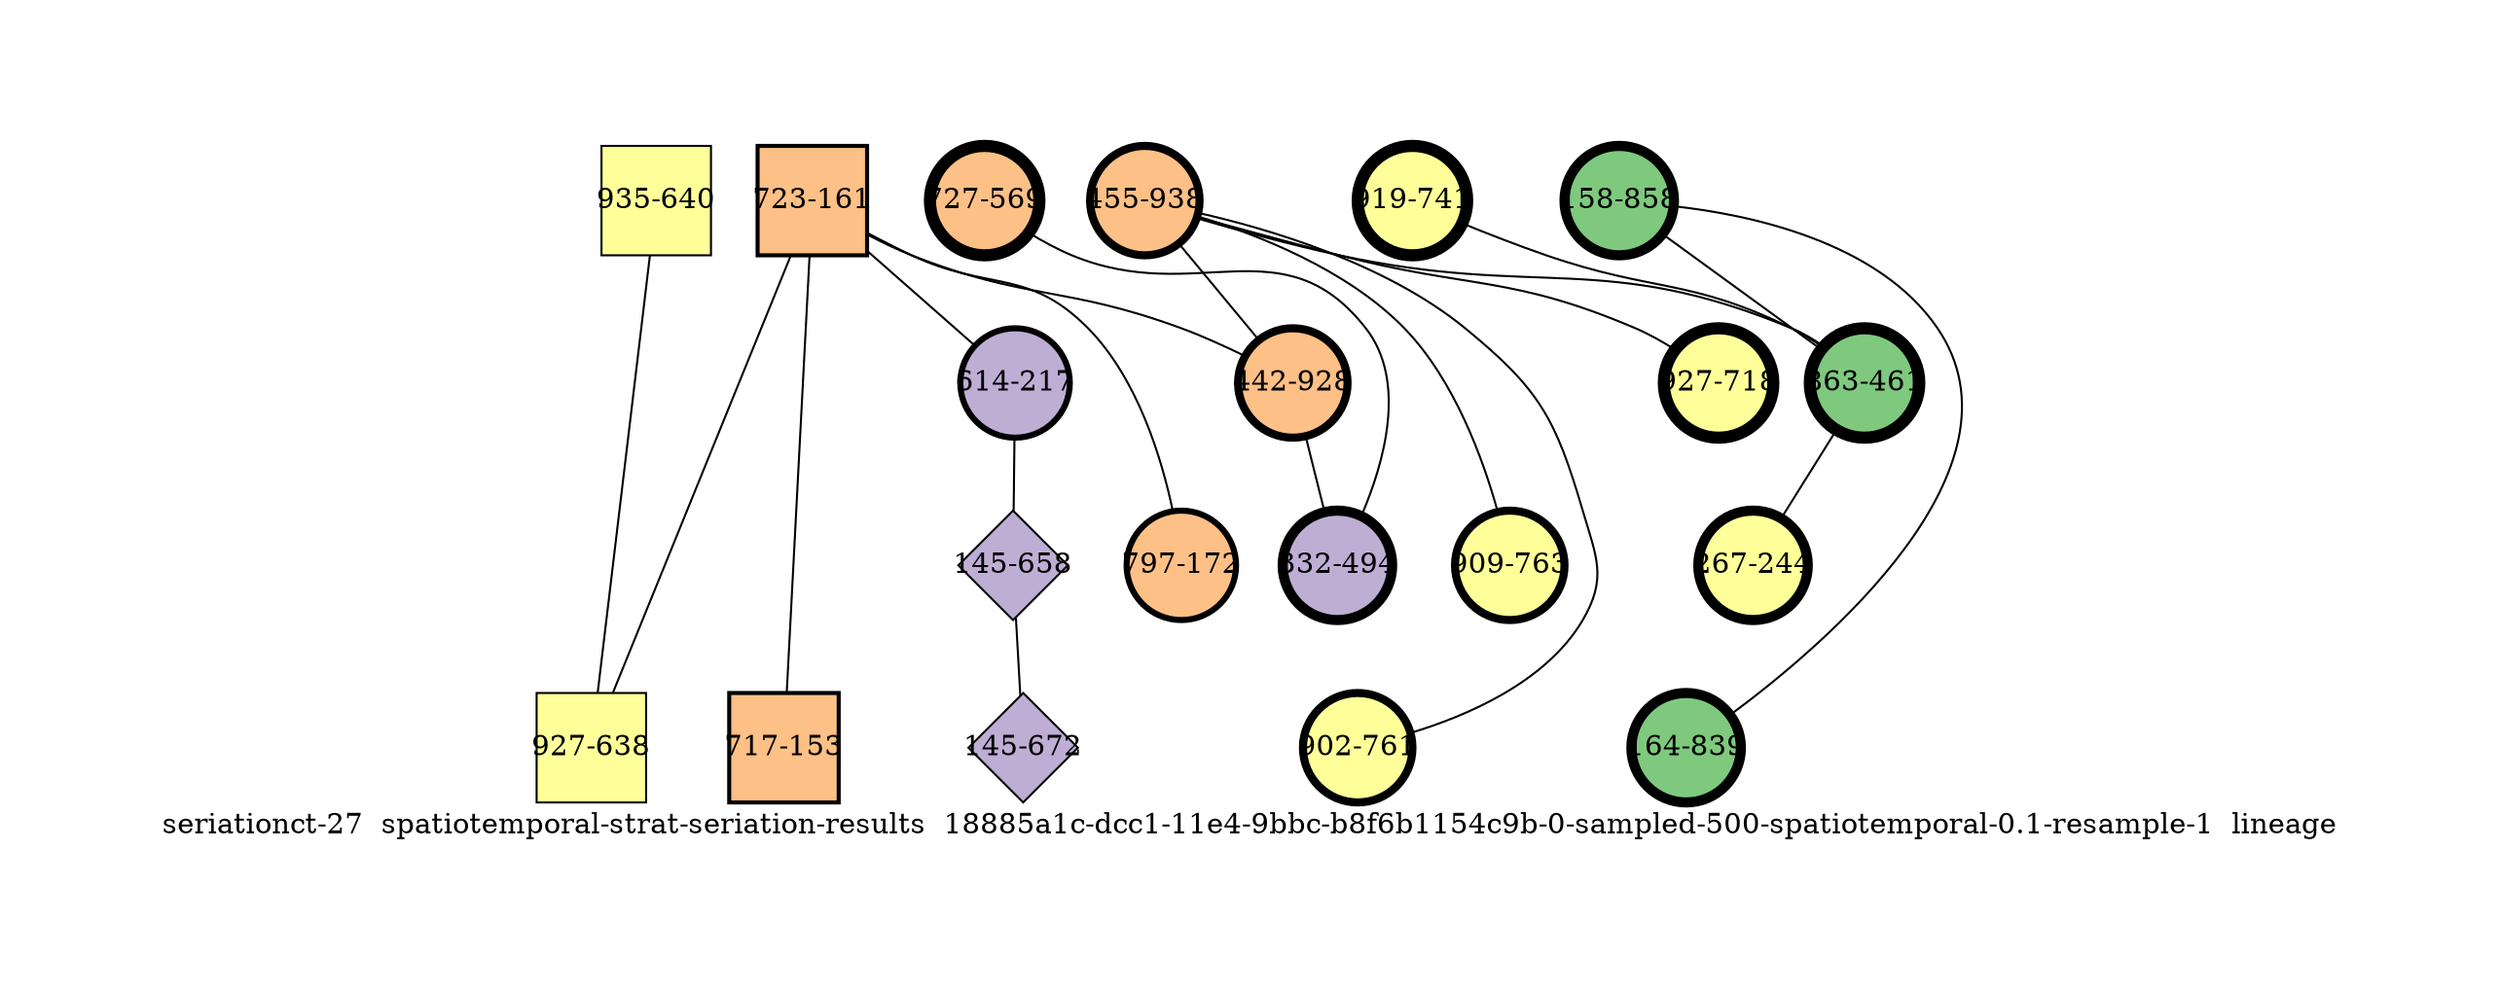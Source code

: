 strict graph "seriationct-27  spatiotemporal-strat-seriation-results  18885a1c-dcc1-11e4-9bbc-b8f6b1154c9b-0-sampled-500-spatiotemporal-0.1-resample-1  lineage" {
labelloc=b;
ratio=auto;
pad="1.0";
label="seriationct-27  spatiotemporal-strat-seriation-results  18885a1c-dcc1-11e4-9bbc-b8f6b1154c9b-0-sampled-500-spatiotemporal-0.1-resample-1  lineage";
node [width="0.75", style=filled, fixedsize=true, height="0.75", shape=circle, label=""];
0 [xCoordinate="640.0", appears_in_slice=1, yCoordinate="935.0", colorscheme=accent6, lineage_id=1, short_label="935-640", label="935-640", shape=square, cluster_id=3, fillcolor=4, size="500.0", id=0, penwidth="1.0"];
1 [xCoordinate="161.0", appears_in_slice=2, yCoordinate="723.0", colorscheme=accent6, lineage_id=1, short_label="723-161", label="723-161", shape=square, cluster_id=2, fillcolor=3, size="500.0", id=12, penwidth="2.0"];
2 [xCoordinate="858.0", appears_in_slice=5, yCoordinate="158.0", colorscheme=accent6, lineage_id=0, short_label="158-858", label="158-858", shape=circle, cluster_id=0, fillcolor=1, size="500.0", id=10, penwidth="5.0"];
3 [xCoordinate="153.0", appears_in_slice=2, yCoordinate="717.0", colorscheme=accent6, lineage_id=1, short_label="717-153", label="717-153", shape=square, cluster_id=2, fillcolor=3, size="500.0", id=17, penwidth="2.0"];
4 [xCoordinate="217.0", appears_in_slice=3, yCoordinate="614.0", colorscheme=accent6, lineage_id=0, short_label="614-217", label="614-217", shape=circle, cluster_id=1, fillcolor=2, size="500.0", id=3, penwidth="3.0"];
5 [xCoordinate="658.0", appears_in_slice=1, yCoordinate="145.0", colorscheme=accent6, lineage_id=2, short_label="145-658", label="145-658", shape=diamond, cluster_id=1, fillcolor=2, size="500.0", id=4, penwidth="1.0"];
6 [xCoordinate="672.0", appears_in_slice=1, yCoordinate="145.0", colorscheme=accent6, lineage_id=2, short_label="145-672", label="145-672", shape=diamond, cluster_id=1, fillcolor=2, size="500.0", id=1, penwidth="1.0"];
7 [xCoordinate="839.0", appears_in_slice=5, yCoordinate="164.0", colorscheme=accent6, lineage_id=0, short_label="164-839", label="164-839", shape=circle, cluster_id=0, fillcolor=1, size="500.0", id=8, penwidth="5.0"];
8 [xCoordinate="569.0", appears_in_slice=6, yCoordinate="727.0", colorscheme=accent6, lineage_id=0, short_label="727-569", label="727-569", shape=circle, cluster_id=2, fillcolor=3, size="500.0", id=7, penwidth="6.0"];
9 [xCoordinate="638.0", appears_in_slice=1, yCoordinate="927.0", colorscheme=accent6, lineage_id=1, short_label="927-638", label="927-638", shape=square, cluster_id=3, fillcolor=4, size="500.0", id=6, penwidth="1.0"];
10 [xCoordinate="938.0", appears_in_slice=4, yCoordinate="455.0", colorscheme=accent6, lineage_id=0, short_label="455-938", label="455-938", shape=circle, cluster_id=2, fillcolor=3, size="500.0", id=9, penwidth="4.0"];
11 [xCoordinate="741.0", appears_in_slice=6, yCoordinate="919.0", colorscheme=accent6, lineage_id=0, short_label="919-741", label="919-741", shape=circle, cluster_id=3, fillcolor=4, size="500.0", id=5, penwidth="6.0"];
12 [xCoordinate="461.0", appears_in_slice=6, yCoordinate="863.0", colorscheme=accent6, lineage_id=0, short_label="863-461", label="863-461", shape=circle, cluster_id=0, fillcolor=1, size="500.0", id=11, penwidth="6.0"];
13 [xCoordinate="763.0", appears_in_slice=4, yCoordinate="909.0", colorscheme=accent6, lineage_id=0, short_label="909-763", label="909-763", shape=circle, cluster_id=3, fillcolor=4, size="500.0", id=2, penwidth="4.0"];
14 [xCoordinate="172.0", appears_in_slice=3, yCoordinate="797.0", colorscheme=accent6, lineage_id=0, short_label="797-172", label="797-172", shape=circle, cluster_id=2, fillcolor=3, size="500.0", id=13, penwidth="3.0"];
15 [xCoordinate="761.0", appears_in_slice=4, yCoordinate="902.0", colorscheme=accent6, lineage_id=0, short_label="902-761", label="902-761", shape=circle, cluster_id=3, fillcolor=4, size="500.0", id=14, penwidth="4.0"];
16 [xCoordinate="718.0", appears_in_slice=6, yCoordinate="927.0", colorscheme=accent6, lineage_id=0, short_label="927-718", label="927-718", shape=circle, cluster_id=3, fillcolor=4, size="500.0", id=15, penwidth="6.0"];
17 [xCoordinate="928.0", appears_in_slice=4, yCoordinate="442.0", colorscheme=accent6, lineage_id=0, short_label="442-928", label="442-928", shape=circle, cluster_id=2, fillcolor=3, size="500.0", id=16, penwidth="4.0"];
18 [xCoordinate="494.0", appears_in_slice=5, yCoordinate="332.0", colorscheme=accent6, lineage_id=0, short_label="332-494", label="332-494", shape=circle, cluster_id=1, fillcolor=2, size="500.0", id=18, penwidth="5.0"];
19 [xCoordinate="244.0", appears_in_slice=5, yCoordinate="267.0", colorscheme=accent6, lineage_id=0, short_label="267-244", label="267-244", shape=circle, cluster_id=3, fillcolor=4, size="500.0", id=19, penwidth="5.0"];
0 -- 9  [inverseweight="14.580296088", weight="0.0685857127979"];
1 -- 9  [inverseweight="1.31202417002", weight="0.762181080846"];
1 -- 3  [inverseweight="1.9037433939", weight="0.525280877246"];
1 -- 4  [inverseweight="2.382465538", weight="0.419733248623"];
1 -- 14  [inverseweight="1.8654379053", weight="0.536067159972"];
1 -- 17  [inverseweight="2.25138446428", weight="0.444171138189"];
2 -- 12  [inverseweight="1.95542383106", weight="0.511398083688"];
2 -- 7  [inverseweight="29.7745667088", weight="0.0335857112475"];
4 -- 5  [inverseweight="3.33748924079", weight="0.299626434081"];
5 -- 6  [inverseweight="15.5492603393", weight="0.0643117407633"];
8 -- 18  [inverseweight="2.02109718444", weight="0.494780759529"];
10 -- 16  [inverseweight="1.8162974489", weight="0.550570613092"];
10 -- 17  [inverseweight="3.82516174082", weight="0.261426854015"];
10 -- 12  [inverseweight="2.55148537133", weight="0.39192856492"];
10 -- 13  [inverseweight="3.18387389134", weight="0.314082791633"];
10 -- 15  [inverseweight="2.68220890393", weight="0.372827037646"];
11 -- 12  [inverseweight="22.8694676873", weight="0.0437264222182"];
12 -- 19  [inverseweight="2.38041266602", weight="0.4200952273"];
17 -- 18  [inverseweight="1.82002383228", weight="0.549443354678"];
}
